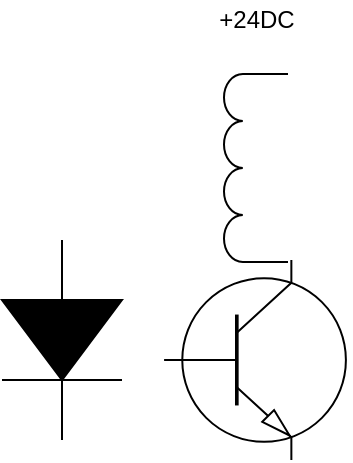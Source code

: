 <mxfile version="13.10.0" type="embed">
    <diagram id="7aDEmlV0kH1u50cNkG-_" name="第 1 页">
        <mxGraphModel dx="998" dy="508" grid="1" gridSize="10" guides="1" tooltips="1" connect="1" arrows="1" fold="1" page="1" pageScale="1" pageWidth="1600" pageHeight="900" math="0" shadow="0">
            <root>
                <mxCell id="0"/>
                <mxCell id="1" parent="0"/>
                <mxCell id="122" value="" style="pointerEvents=1;fillColor=strokeColor;verticalLabelPosition=bottom;shadow=0;dashed=0;align=center;html=1;verticalAlign=top;shape=mxgraph.electrical.diodes.diode;rotation=90;" parent="1" vertex="1">
                    <mxGeometry x="41" y="210" width="100" height="60" as="geometry"/>
                </mxCell>
                <mxCell id="123" value="" style="pointerEvents=1;verticalLabelPosition=bottom;shadow=0;dashed=0;align=center;html=1;verticalAlign=top;shape=mxgraph.electrical.inductors.inductor;rotation=-90;" parent="1" vertex="1">
                    <mxGeometry x="141" y="138" width="94" height="32" as="geometry"/>
                </mxCell>
                <mxCell id="125" value="+24DC" style="text;html=1;resizable=0;autosize=1;align=center;verticalAlign=middle;points=[];fillColor=none;strokeColor=none;rounded=0;" parent="1" vertex="1">
                    <mxGeometry x="163" y="70" width="50" height="20" as="geometry"/>
                </mxCell>
                <mxCell id="126" value="" style="verticalLabelPosition=bottom;shadow=0;dashed=0;align=center;html=1;verticalAlign=top;shape=mxgraph.electrical.transistors.npn_transistor_1;" parent="1" vertex="1">
                    <mxGeometry x="140" y="200" width="95" height="100" as="geometry"/>
                </mxCell>
            </root>
        </mxGraphModel>
    </diagram>
</mxfile>